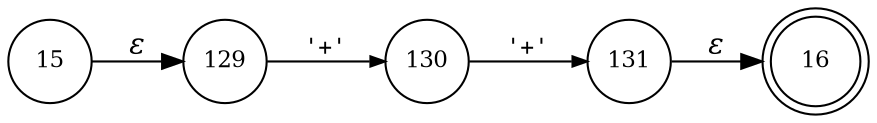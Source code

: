 digraph ATN {
rankdir=LR;
s16[fontsize=11, label="16", shape=doublecircle, fixedsize=true, width=.6];
s129[fontsize=11,label="129", shape=circle, fixedsize=true, width=.55, peripheries=1];
s130[fontsize=11,label="130", shape=circle, fixedsize=true, width=.55, peripheries=1];
s131[fontsize=11,label="131", shape=circle, fixedsize=true, width=.55, peripheries=1];
s15[fontsize=11,label="15", shape=circle, fixedsize=true, width=.55, peripheries=1];
s15 -> s129 [fontname="Times-Italic", label="&epsilon;"];
s129 -> s130 [fontsize=11, fontname="Courier", arrowsize=.7, label = "'+'", arrowhead = normal];
s130 -> s131 [fontsize=11, fontname="Courier", arrowsize=.7, label = "'+'", arrowhead = normal];
s131 -> s16 [fontname="Times-Italic", label="&epsilon;"];
}